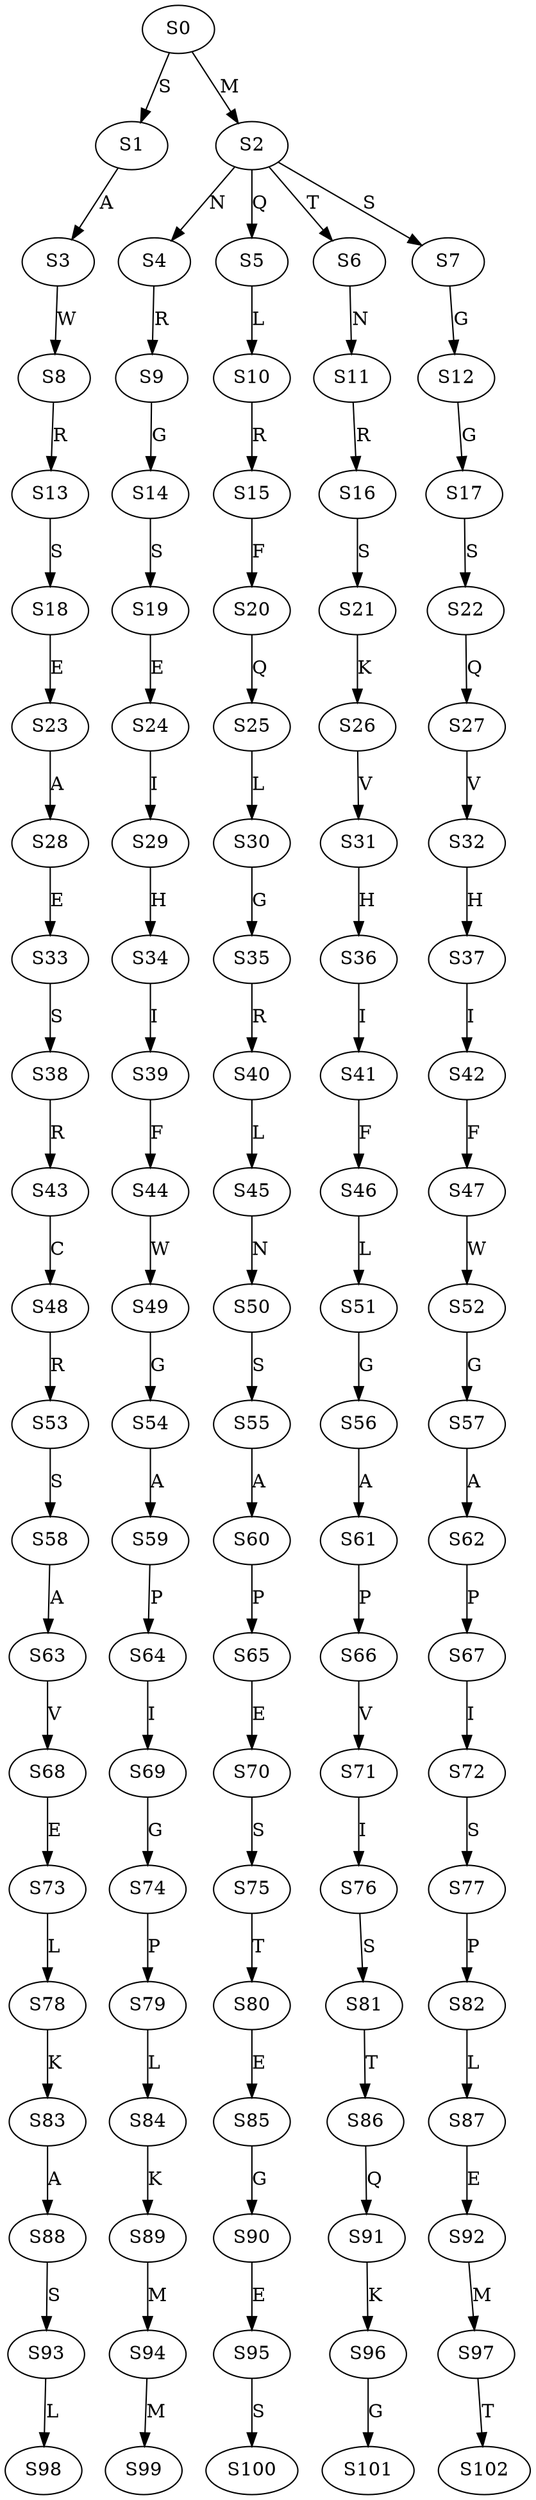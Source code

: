 strict digraph  {
	S0 -> S1 [ label = S ];
	S0 -> S2 [ label = M ];
	S1 -> S3 [ label = A ];
	S2 -> S4 [ label = N ];
	S2 -> S5 [ label = Q ];
	S2 -> S6 [ label = T ];
	S2 -> S7 [ label = S ];
	S3 -> S8 [ label = W ];
	S4 -> S9 [ label = R ];
	S5 -> S10 [ label = L ];
	S6 -> S11 [ label = N ];
	S7 -> S12 [ label = G ];
	S8 -> S13 [ label = R ];
	S9 -> S14 [ label = G ];
	S10 -> S15 [ label = R ];
	S11 -> S16 [ label = R ];
	S12 -> S17 [ label = G ];
	S13 -> S18 [ label = S ];
	S14 -> S19 [ label = S ];
	S15 -> S20 [ label = F ];
	S16 -> S21 [ label = S ];
	S17 -> S22 [ label = S ];
	S18 -> S23 [ label = E ];
	S19 -> S24 [ label = E ];
	S20 -> S25 [ label = Q ];
	S21 -> S26 [ label = K ];
	S22 -> S27 [ label = Q ];
	S23 -> S28 [ label = A ];
	S24 -> S29 [ label = I ];
	S25 -> S30 [ label = L ];
	S26 -> S31 [ label = V ];
	S27 -> S32 [ label = V ];
	S28 -> S33 [ label = E ];
	S29 -> S34 [ label = H ];
	S30 -> S35 [ label = G ];
	S31 -> S36 [ label = H ];
	S32 -> S37 [ label = H ];
	S33 -> S38 [ label = S ];
	S34 -> S39 [ label = I ];
	S35 -> S40 [ label = R ];
	S36 -> S41 [ label = I ];
	S37 -> S42 [ label = I ];
	S38 -> S43 [ label = R ];
	S39 -> S44 [ label = F ];
	S40 -> S45 [ label = L ];
	S41 -> S46 [ label = F ];
	S42 -> S47 [ label = F ];
	S43 -> S48 [ label = C ];
	S44 -> S49 [ label = W ];
	S45 -> S50 [ label = N ];
	S46 -> S51 [ label = L ];
	S47 -> S52 [ label = W ];
	S48 -> S53 [ label = R ];
	S49 -> S54 [ label = G ];
	S50 -> S55 [ label = S ];
	S51 -> S56 [ label = G ];
	S52 -> S57 [ label = G ];
	S53 -> S58 [ label = S ];
	S54 -> S59 [ label = A ];
	S55 -> S60 [ label = A ];
	S56 -> S61 [ label = A ];
	S57 -> S62 [ label = A ];
	S58 -> S63 [ label = A ];
	S59 -> S64 [ label = P ];
	S60 -> S65 [ label = P ];
	S61 -> S66 [ label = P ];
	S62 -> S67 [ label = P ];
	S63 -> S68 [ label = V ];
	S64 -> S69 [ label = I ];
	S65 -> S70 [ label = E ];
	S66 -> S71 [ label = V ];
	S67 -> S72 [ label = I ];
	S68 -> S73 [ label = E ];
	S69 -> S74 [ label = G ];
	S70 -> S75 [ label = S ];
	S71 -> S76 [ label = I ];
	S72 -> S77 [ label = S ];
	S73 -> S78 [ label = L ];
	S74 -> S79 [ label = P ];
	S75 -> S80 [ label = T ];
	S76 -> S81 [ label = S ];
	S77 -> S82 [ label = P ];
	S78 -> S83 [ label = K ];
	S79 -> S84 [ label = L ];
	S80 -> S85 [ label = E ];
	S81 -> S86 [ label = T ];
	S82 -> S87 [ label = L ];
	S83 -> S88 [ label = A ];
	S84 -> S89 [ label = K ];
	S85 -> S90 [ label = G ];
	S86 -> S91 [ label = Q ];
	S87 -> S92 [ label = E ];
	S88 -> S93 [ label = S ];
	S89 -> S94 [ label = M ];
	S90 -> S95 [ label = E ];
	S91 -> S96 [ label = K ];
	S92 -> S97 [ label = M ];
	S93 -> S98 [ label = L ];
	S94 -> S99 [ label = M ];
	S95 -> S100 [ label = S ];
	S96 -> S101 [ label = G ];
	S97 -> S102 [ label = T ];
}
